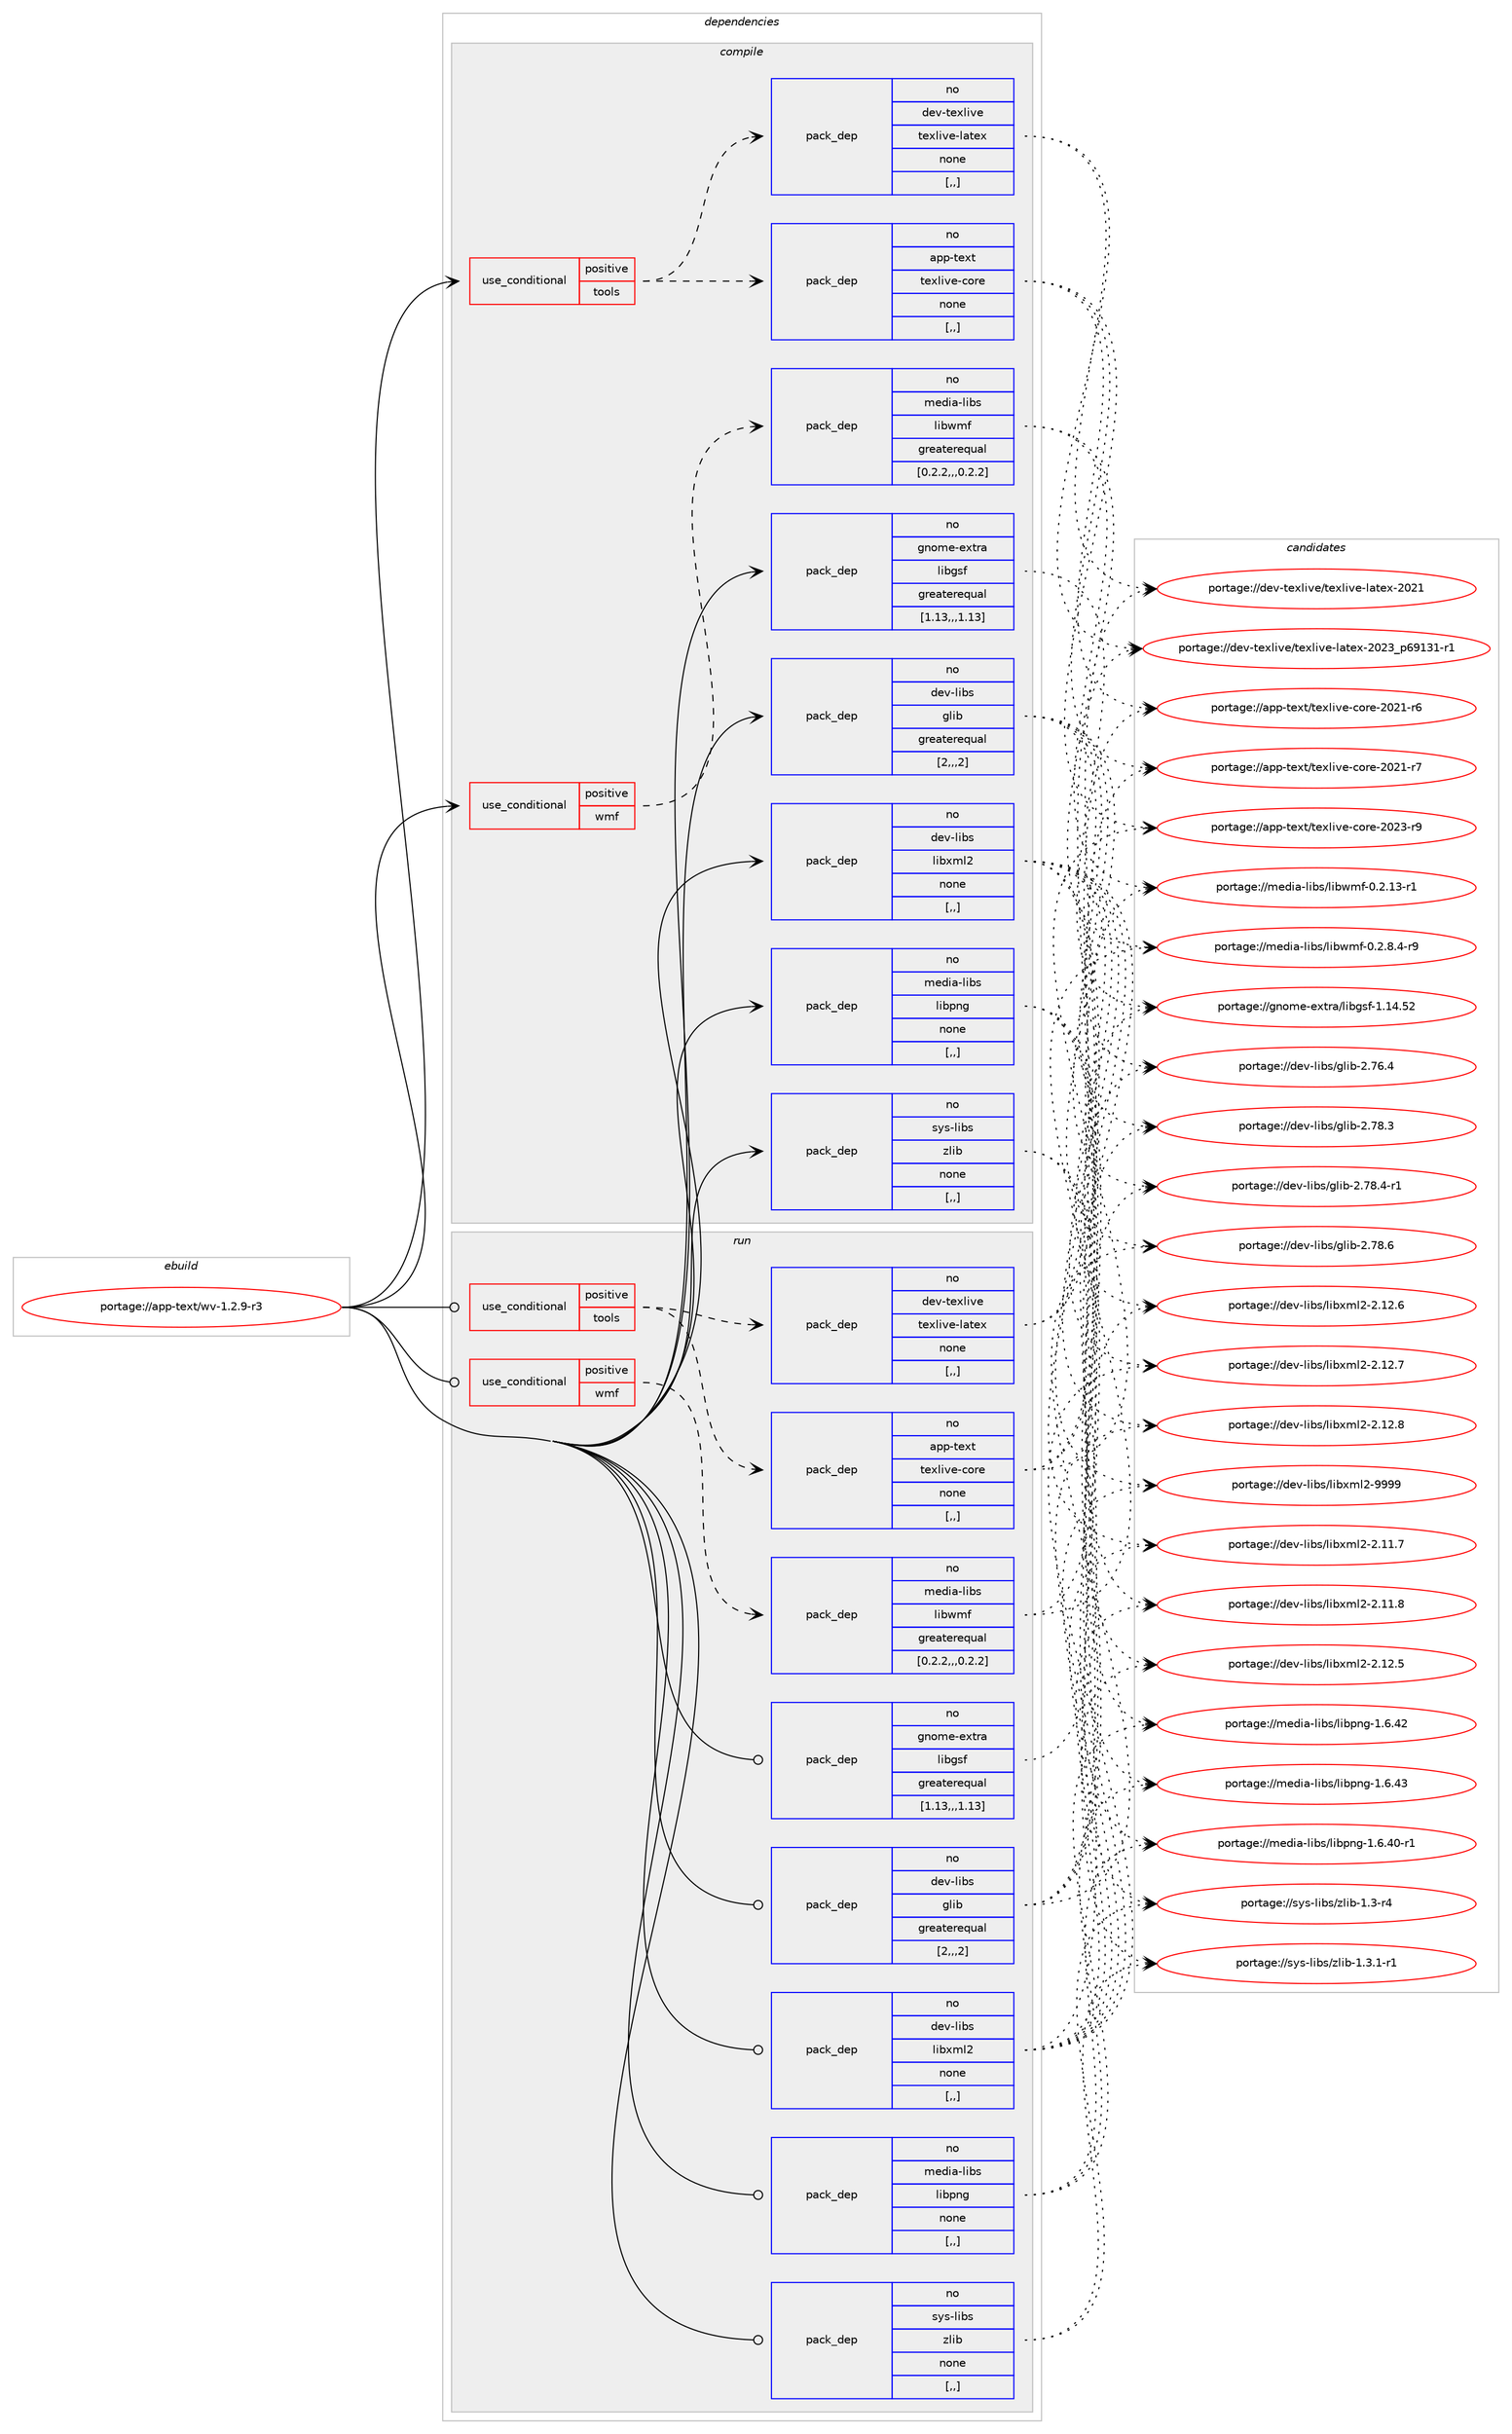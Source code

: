 digraph prolog {

# *************
# Graph options
# *************

newrank=true;
concentrate=true;
compound=true;
graph [rankdir=LR,fontname=Helvetica,fontsize=10,ranksep=1.5];#, ranksep=2.5, nodesep=0.2];
edge  [arrowhead=vee];
node  [fontname=Helvetica,fontsize=10];

# **********
# The ebuild
# **********

subgraph cluster_leftcol {
color=gray;
rank=same;
label=<<i>ebuild</i>>;
id [label="portage://app-text/wv-1.2.9-r3", color=red, width=4, href="../app-text/wv-1.2.9-r3.svg"];
}

# ****************
# The dependencies
# ****************

subgraph cluster_midcol {
color=gray;
label=<<i>dependencies</i>>;
subgraph cluster_compile {
fillcolor="#eeeeee";
style=filled;
label=<<i>compile</i>>;
subgraph cond15794 {
dependency58731 [label=<<TABLE BORDER="0" CELLBORDER="1" CELLSPACING="0" CELLPADDING="4"><TR><TD ROWSPAN="3" CELLPADDING="10">use_conditional</TD></TR><TR><TD>positive</TD></TR><TR><TD>tools</TD></TR></TABLE>>, shape=none, color=red];
subgraph pack42451 {
dependency58732 [label=<<TABLE BORDER="0" CELLBORDER="1" CELLSPACING="0" CELLPADDING="4" WIDTH="220"><TR><TD ROWSPAN="6" CELLPADDING="30">pack_dep</TD></TR><TR><TD WIDTH="110">no</TD></TR><TR><TD>app-text</TD></TR><TR><TD>texlive-core</TD></TR><TR><TD>none</TD></TR><TR><TD>[,,]</TD></TR></TABLE>>, shape=none, color=blue];
}
dependency58731:e -> dependency58732:w [weight=20,style="dashed",arrowhead="vee"];
subgraph pack42452 {
dependency58733 [label=<<TABLE BORDER="0" CELLBORDER="1" CELLSPACING="0" CELLPADDING="4" WIDTH="220"><TR><TD ROWSPAN="6" CELLPADDING="30">pack_dep</TD></TR><TR><TD WIDTH="110">no</TD></TR><TR><TD>dev-texlive</TD></TR><TR><TD>texlive-latex</TD></TR><TR><TD>none</TD></TR><TR><TD>[,,]</TD></TR></TABLE>>, shape=none, color=blue];
}
dependency58731:e -> dependency58733:w [weight=20,style="dashed",arrowhead="vee"];
}
id:e -> dependency58731:w [weight=20,style="solid",arrowhead="vee"];
subgraph cond15795 {
dependency58734 [label=<<TABLE BORDER="0" CELLBORDER="1" CELLSPACING="0" CELLPADDING="4"><TR><TD ROWSPAN="3" CELLPADDING="10">use_conditional</TD></TR><TR><TD>positive</TD></TR><TR><TD>wmf</TD></TR></TABLE>>, shape=none, color=red];
subgraph pack42453 {
dependency58735 [label=<<TABLE BORDER="0" CELLBORDER="1" CELLSPACING="0" CELLPADDING="4" WIDTH="220"><TR><TD ROWSPAN="6" CELLPADDING="30">pack_dep</TD></TR><TR><TD WIDTH="110">no</TD></TR><TR><TD>media-libs</TD></TR><TR><TD>libwmf</TD></TR><TR><TD>greaterequal</TD></TR><TR><TD>[0.2.2,,,0.2.2]</TD></TR></TABLE>>, shape=none, color=blue];
}
dependency58734:e -> dependency58735:w [weight=20,style="dashed",arrowhead="vee"];
}
id:e -> dependency58734:w [weight=20,style="solid",arrowhead="vee"];
subgraph pack42454 {
dependency58736 [label=<<TABLE BORDER="0" CELLBORDER="1" CELLSPACING="0" CELLPADDING="4" WIDTH="220"><TR><TD ROWSPAN="6" CELLPADDING="30">pack_dep</TD></TR><TR><TD WIDTH="110">no</TD></TR><TR><TD>dev-libs</TD></TR><TR><TD>glib</TD></TR><TR><TD>greaterequal</TD></TR><TR><TD>[2,,,2]</TD></TR></TABLE>>, shape=none, color=blue];
}
id:e -> dependency58736:w [weight=20,style="solid",arrowhead="vee"];
subgraph pack42455 {
dependency58737 [label=<<TABLE BORDER="0" CELLBORDER="1" CELLSPACING="0" CELLPADDING="4" WIDTH="220"><TR><TD ROWSPAN="6" CELLPADDING="30">pack_dep</TD></TR><TR><TD WIDTH="110">no</TD></TR><TR><TD>dev-libs</TD></TR><TR><TD>libxml2</TD></TR><TR><TD>none</TD></TR><TR><TD>[,,]</TD></TR></TABLE>>, shape=none, color=blue];
}
id:e -> dependency58737:w [weight=20,style="solid",arrowhead="vee"];
subgraph pack42456 {
dependency58738 [label=<<TABLE BORDER="0" CELLBORDER="1" CELLSPACING="0" CELLPADDING="4" WIDTH="220"><TR><TD ROWSPAN="6" CELLPADDING="30">pack_dep</TD></TR><TR><TD WIDTH="110">no</TD></TR><TR><TD>gnome-extra</TD></TR><TR><TD>libgsf</TD></TR><TR><TD>greaterequal</TD></TR><TR><TD>[1.13,,,1.13]</TD></TR></TABLE>>, shape=none, color=blue];
}
id:e -> dependency58738:w [weight=20,style="solid",arrowhead="vee"];
subgraph pack42457 {
dependency58739 [label=<<TABLE BORDER="0" CELLBORDER="1" CELLSPACING="0" CELLPADDING="4" WIDTH="220"><TR><TD ROWSPAN="6" CELLPADDING="30">pack_dep</TD></TR><TR><TD WIDTH="110">no</TD></TR><TR><TD>media-libs</TD></TR><TR><TD>libpng</TD></TR><TR><TD>none</TD></TR><TR><TD>[,,]</TD></TR></TABLE>>, shape=none, color=blue];
}
id:e -> dependency58739:w [weight=20,style="solid",arrowhead="vee"];
subgraph pack42458 {
dependency58740 [label=<<TABLE BORDER="0" CELLBORDER="1" CELLSPACING="0" CELLPADDING="4" WIDTH="220"><TR><TD ROWSPAN="6" CELLPADDING="30">pack_dep</TD></TR><TR><TD WIDTH="110">no</TD></TR><TR><TD>sys-libs</TD></TR><TR><TD>zlib</TD></TR><TR><TD>none</TD></TR><TR><TD>[,,]</TD></TR></TABLE>>, shape=none, color=blue];
}
id:e -> dependency58740:w [weight=20,style="solid",arrowhead="vee"];
}
subgraph cluster_compileandrun {
fillcolor="#eeeeee";
style=filled;
label=<<i>compile and run</i>>;
}
subgraph cluster_run {
fillcolor="#eeeeee";
style=filled;
label=<<i>run</i>>;
subgraph cond15796 {
dependency58741 [label=<<TABLE BORDER="0" CELLBORDER="1" CELLSPACING="0" CELLPADDING="4"><TR><TD ROWSPAN="3" CELLPADDING="10">use_conditional</TD></TR><TR><TD>positive</TD></TR><TR><TD>tools</TD></TR></TABLE>>, shape=none, color=red];
subgraph pack42459 {
dependency58742 [label=<<TABLE BORDER="0" CELLBORDER="1" CELLSPACING="0" CELLPADDING="4" WIDTH="220"><TR><TD ROWSPAN="6" CELLPADDING="30">pack_dep</TD></TR><TR><TD WIDTH="110">no</TD></TR><TR><TD>app-text</TD></TR><TR><TD>texlive-core</TD></TR><TR><TD>none</TD></TR><TR><TD>[,,]</TD></TR></TABLE>>, shape=none, color=blue];
}
dependency58741:e -> dependency58742:w [weight=20,style="dashed",arrowhead="vee"];
subgraph pack42460 {
dependency58743 [label=<<TABLE BORDER="0" CELLBORDER="1" CELLSPACING="0" CELLPADDING="4" WIDTH="220"><TR><TD ROWSPAN="6" CELLPADDING="30">pack_dep</TD></TR><TR><TD WIDTH="110">no</TD></TR><TR><TD>dev-texlive</TD></TR><TR><TD>texlive-latex</TD></TR><TR><TD>none</TD></TR><TR><TD>[,,]</TD></TR></TABLE>>, shape=none, color=blue];
}
dependency58741:e -> dependency58743:w [weight=20,style="dashed",arrowhead="vee"];
}
id:e -> dependency58741:w [weight=20,style="solid",arrowhead="odot"];
subgraph cond15797 {
dependency58744 [label=<<TABLE BORDER="0" CELLBORDER="1" CELLSPACING="0" CELLPADDING="4"><TR><TD ROWSPAN="3" CELLPADDING="10">use_conditional</TD></TR><TR><TD>positive</TD></TR><TR><TD>wmf</TD></TR></TABLE>>, shape=none, color=red];
subgraph pack42461 {
dependency58745 [label=<<TABLE BORDER="0" CELLBORDER="1" CELLSPACING="0" CELLPADDING="4" WIDTH="220"><TR><TD ROWSPAN="6" CELLPADDING="30">pack_dep</TD></TR><TR><TD WIDTH="110">no</TD></TR><TR><TD>media-libs</TD></TR><TR><TD>libwmf</TD></TR><TR><TD>greaterequal</TD></TR><TR><TD>[0.2.2,,,0.2.2]</TD></TR></TABLE>>, shape=none, color=blue];
}
dependency58744:e -> dependency58745:w [weight=20,style="dashed",arrowhead="vee"];
}
id:e -> dependency58744:w [weight=20,style="solid",arrowhead="odot"];
subgraph pack42462 {
dependency58746 [label=<<TABLE BORDER="0" CELLBORDER="1" CELLSPACING="0" CELLPADDING="4" WIDTH="220"><TR><TD ROWSPAN="6" CELLPADDING="30">pack_dep</TD></TR><TR><TD WIDTH="110">no</TD></TR><TR><TD>dev-libs</TD></TR><TR><TD>glib</TD></TR><TR><TD>greaterequal</TD></TR><TR><TD>[2,,,2]</TD></TR></TABLE>>, shape=none, color=blue];
}
id:e -> dependency58746:w [weight=20,style="solid",arrowhead="odot"];
subgraph pack42463 {
dependency58747 [label=<<TABLE BORDER="0" CELLBORDER="1" CELLSPACING="0" CELLPADDING="4" WIDTH="220"><TR><TD ROWSPAN="6" CELLPADDING="30">pack_dep</TD></TR><TR><TD WIDTH="110">no</TD></TR><TR><TD>dev-libs</TD></TR><TR><TD>libxml2</TD></TR><TR><TD>none</TD></TR><TR><TD>[,,]</TD></TR></TABLE>>, shape=none, color=blue];
}
id:e -> dependency58747:w [weight=20,style="solid",arrowhead="odot"];
subgraph pack42464 {
dependency58748 [label=<<TABLE BORDER="0" CELLBORDER="1" CELLSPACING="0" CELLPADDING="4" WIDTH="220"><TR><TD ROWSPAN="6" CELLPADDING="30">pack_dep</TD></TR><TR><TD WIDTH="110">no</TD></TR><TR><TD>gnome-extra</TD></TR><TR><TD>libgsf</TD></TR><TR><TD>greaterequal</TD></TR><TR><TD>[1.13,,,1.13]</TD></TR></TABLE>>, shape=none, color=blue];
}
id:e -> dependency58748:w [weight=20,style="solid",arrowhead="odot"];
subgraph pack42465 {
dependency58749 [label=<<TABLE BORDER="0" CELLBORDER="1" CELLSPACING="0" CELLPADDING="4" WIDTH="220"><TR><TD ROWSPAN="6" CELLPADDING="30">pack_dep</TD></TR><TR><TD WIDTH="110">no</TD></TR><TR><TD>media-libs</TD></TR><TR><TD>libpng</TD></TR><TR><TD>none</TD></TR><TR><TD>[,,]</TD></TR></TABLE>>, shape=none, color=blue];
}
id:e -> dependency58749:w [weight=20,style="solid",arrowhead="odot"];
subgraph pack42466 {
dependency58750 [label=<<TABLE BORDER="0" CELLBORDER="1" CELLSPACING="0" CELLPADDING="4" WIDTH="220"><TR><TD ROWSPAN="6" CELLPADDING="30">pack_dep</TD></TR><TR><TD WIDTH="110">no</TD></TR><TR><TD>sys-libs</TD></TR><TR><TD>zlib</TD></TR><TR><TD>none</TD></TR><TR><TD>[,,]</TD></TR></TABLE>>, shape=none, color=blue];
}
id:e -> dependency58750:w [weight=20,style="solid",arrowhead="odot"];
}
}

# **************
# The candidates
# **************

subgraph cluster_choices {
rank=same;
color=gray;
label=<<i>candidates</i>>;

subgraph choice42451 {
color=black;
nodesep=1;
choice971121124511610112011647116101120108105118101459911111410145504850494511454 [label="portage://app-text/texlive-core-2021-r6", color=red, width=4,href="../app-text/texlive-core-2021-r6.svg"];
choice971121124511610112011647116101120108105118101459911111410145504850494511455 [label="portage://app-text/texlive-core-2021-r7", color=red, width=4,href="../app-text/texlive-core-2021-r7.svg"];
choice971121124511610112011647116101120108105118101459911111410145504850514511457 [label="portage://app-text/texlive-core-2023-r9", color=red, width=4,href="../app-text/texlive-core-2023-r9.svg"];
dependency58732:e -> choice971121124511610112011647116101120108105118101459911111410145504850494511454:w [style=dotted,weight="100"];
dependency58732:e -> choice971121124511610112011647116101120108105118101459911111410145504850494511455:w [style=dotted,weight="100"];
dependency58732:e -> choice971121124511610112011647116101120108105118101459911111410145504850514511457:w [style=dotted,weight="100"];
}
subgraph choice42452 {
color=black;
nodesep=1;
choice100101118451161011201081051181014711610112010810511810145108971161011204550485049 [label="portage://dev-texlive/texlive-latex-2021", color=red, width=4,href="../dev-texlive/texlive-latex-2021.svg"];
choice1001011184511610112010810511810147116101120108105118101451089711610112045504850519511254574951494511449 [label="portage://dev-texlive/texlive-latex-2023_p69131-r1", color=red, width=4,href="../dev-texlive/texlive-latex-2023_p69131-r1.svg"];
dependency58733:e -> choice100101118451161011201081051181014711610112010810511810145108971161011204550485049:w [style=dotted,weight="100"];
dependency58733:e -> choice1001011184511610112010810511810147116101120108105118101451089711610112045504850519511254574951494511449:w [style=dotted,weight="100"];
}
subgraph choice42453 {
color=black;
nodesep=1;
choice1091011001059745108105981154710810598119109102454846504649514511449 [label="portage://media-libs/libwmf-0.2.13-r1", color=red, width=4,href="../media-libs/libwmf-0.2.13-r1.svg"];
choice109101100105974510810598115471081059811910910245484650465646524511457 [label="portage://media-libs/libwmf-0.2.8.4-r9", color=red, width=4,href="../media-libs/libwmf-0.2.8.4-r9.svg"];
dependency58735:e -> choice1091011001059745108105981154710810598119109102454846504649514511449:w [style=dotted,weight="100"];
dependency58735:e -> choice109101100105974510810598115471081059811910910245484650465646524511457:w [style=dotted,weight="100"];
}
subgraph choice42454 {
color=black;
nodesep=1;
choice1001011184510810598115471031081059845504655544652 [label="portage://dev-libs/glib-2.76.4", color=red, width=4,href="../dev-libs/glib-2.76.4.svg"];
choice1001011184510810598115471031081059845504655564651 [label="portage://dev-libs/glib-2.78.3", color=red, width=4,href="../dev-libs/glib-2.78.3.svg"];
choice10010111845108105981154710310810598455046555646524511449 [label="portage://dev-libs/glib-2.78.4-r1", color=red, width=4,href="../dev-libs/glib-2.78.4-r1.svg"];
choice1001011184510810598115471031081059845504655564654 [label="portage://dev-libs/glib-2.78.6", color=red, width=4,href="../dev-libs/glib-2.78.6.svg"];
dependency58736:e -> choice1001011184510810598115471031081059845504655544652:w [style=dotted,weight="100"];
dependency58736:e -> choice1001011184510810598115471031081059845504655564651:w [style=dotted,weight="100"];
dependency58736:e -> choice10010111845108105981154710310810598455046555646524511449:w [style=dotted,weight="100"];
dependency58736:e -> choice1001011184510810598115471031081059845504655564654:w [style=dotted,weight="100"];
}
subgraph choice42455 {
color=black;
nodesep=1;
choice100101118451081059811547108105981201091085045504649494655 [label="portage://dev-libs/libxml2-2.11.7", color=red, width=4,href="../dev-libs/libxml2-2.11.7.svg"];
choice100101118451081059811547108105981201091085045504649494656 [label="portage://dev-libs/libxml2-2.11.8", color=red, width=4,href="../dev-libs/libxml2-2.11.8.svg"];
choice100101118451081059811547108105981201091085045504649504653 [label="portage://dev-libs/libxml2-2.12.5", color=red, width=4,href="../dev-libs/libxml2-2.12.5.svg"];
choice100101118451081059811547108105981201091085045504649504654 [label="portage://dev-libs/libxml2-2.12.6", color=red, width=4,href="../dev-libs/libxml2-2.12.6.svg"];
choice100101118451081059811547108105981201091085045504649504655 [label="portage://dev-libs/libxml2-2.12.7", color=red, width=4,href="../dev-libs/libxml2-2.12.7.svg"];
choice100101118451081059811547108105981201091085045504649504656 [label="portage://dev-libs/libxml2-2.12.8", color=red, width=4,href="../dev-libs/libxml2-2.12.8.svg"];
choice10010111845108105981154710810598120109108504557575757 [label="portage://dev-libs/libxml2-9999", color=red, width=4,href="../dev-libs/libxml2-9999.svg"];
dependency58737:e -> choice100101118451081059811547108105981201091085045504649494655:w [style=dotted,weight="100"];
dependency58737:e -> choice100101118451081059811547108105981201091085045504649494656:w [style=dotted,weight="100"];
dependency58737:e -> choice100101118451081059811547108105981201091085045504649504653:w [style=dotted,weight="100"];
dependency58737:e -> choice100101118451081059811547108105981201091085045504649504654:w [style=dotted,weight="100"];
dependency58737:e -> choice100101118451081059811547108105981201091085045504649504655:w [style=dotted,weight="100"];
dependency58737:e -> choice100101118451081059811547108105981201091085045504649504656:w [style=dotted,weight="100"];
dependency58737:e -> choice10010111845108105981154710810598120109108504557575757:w [style=dotted,weight="100"];
}
subgraph choice42456 {
color=black;
nodesep=1;
choice103110111109101451011201161149747108105981031151024549464952465350 [label="portage://gnome-extra/libgsf-1.14.52", color=red, width=4,href="../gnome-extra/libgsf-1.14.52.svg"];
dependency58738:e -> choice103110111109101451011201161149747108105981031151024549464952465350:w [style=dotted,weight="100"];
}
subgraph choice42457 {
color=black;
nodesep=1;
choice1091011001059745108105981154710810598112110103454946544652484511449 [label="portage://media-libs/libpng-1.6.40-r1", color=red, width=4,href="../media-libs/libpng-1.6.40-r1.svg"];
choice109101100105974510810598115471081059811211010345494654465250 [label="portage://media-libs/libpng-1.6.42", color=red, width=4,href="../media-libs/libpng-1.6.42.svg"];
choice109101100105974510810598115471081059811211010345494654465251 [label="portage://media-libs/libpng-1.6.43", color=red, width=4,href="../media-libs/libpng-1.6.43.svg"];
dependency58739:e -> choice1091011001059745108105981154710810598112110103454946544652484511449:w [style=dotted,weight="100"];
dependency58739:e -> choice109101100105974510810598115471081059811211010345494654465250:w [style=dotted,weight="100"];
dependency58739:e -> choice109101100105974510810598115471081059811211010345494654465251:w [style=dotted,weight="100"];
}
subgraph choice42458 {
color=black;
nodesep=1;
choice11512111545108105981154712210810598454946514511452 [label="portage://sys-libs/zlib-1.3-r4", color=red, width=4,href="../sys-libs/zlib-1.3-r4.svg"];
choice115121115451081059811547122108105984549465146494511449 [label="portage://sys-libs/zlib-1.3.1-r1", color=red, width=4,href="../sys-libs/zlib-1.3.1-r1.svg"];
dependency58740:e -> choice11512111545108105981154712210810598454946514511452:w [style=dotted,weight="100"];
dependency58740:e -> choice115121115451081059811547122108105984549465146494511449:w [style=dotted,weight="100"];
}
subgraph choice42459 {
color=black;
nodesep=1;
choice971121124511610112011647116101120108105118101459911111410145504850494511454 [label="portage://app-text/texlive-core-2021-r6", color=red, width=4,href="../app-text/texlive-core-2021-r6.svg"];
choice971121124511610112011647116101120108105118101459911111410145504850494511455 [label="portage://app-text/texlive-core-2021-r7", color=red, width=4,href="../app-text/texlive-core-2021-r7.svg"];
choice971121124511610112011647116101120108105118101459911111410145504850514511457 [label="portage://app-text/texlive-core-2023-r9", color=red, width=4,href="../app-text/texlive-core-2023-r9.svg"];
dependency58742:e -> choice971121124511610112011647116101120108105118101459911111410145504850494511454:w [style=dotted,weight="100"];
dependency58742:e -> choice971121124511610112011647116101120108105118101459911111410145504850494511455:w [style=dotted,weight="100"];
dependency58742:e -> choice971121124511610112011647116101120108105118101459911111410145504850514511457:w [style=dotted,weight="100"];
}
subgraph choice42460 {
color=black;
nodesep=1;
choice100101118451161011201081051181014711610112010810511810145108971161011204550485049 [label="portage://dev-texlive/texlive-latex-2021", color=red, width=4,href="../dev-texlive/texlive-latex-2021.svg"];
choice1001011184511610112010810511810147116101120108105118101451089711610112045504850519511254574951494511449 [label="portage://dev-texlive/texlive-latex-2023_p69131-r1", color=red, width=4,href="../dev-texlive/texlive-latex-2023_p69131-r1.svg"];
dependency58743:e -> choice100101118451161011201081051181014711610112010810511810145108971161011204550485049:w [style=dotted,weight="100"];
dependency58743:e -> choice1001011184511610112010810511810147116101120108105118101451089711610112045504850519511254574951494511449:w [style=dotted,weight="100"];
}
subgraph choice42461 {
color=black;
nodesep=1;
choice1091011001059745108105981154710810598119109102454846504649514511449 [label="portage://media-libs/libwmf-0.2.13-r1", color=red, width=4,href="../media-libs/libwmf-0.2.13-r1.svg"];
choice109101100105974510810598115471081059811910910245484650465646524511457 [label="portage://media-libs/libwmf-0.2.8.4-r9", color=red, width=4,href="../media-libs/libwmf-0.2.8.4-r9.svg"];
dependency58745:e -> choice1091011001059745108105981154710810598119109102454846504649514511449:w [style=dotted,weight="100"];
dependency58745:e -> choice109101100105974510810598115471081059811910910245484650465646524511457:w [style=dotted,weight="100"];
}
subgraph choice42462 {
color=black;
nodesep=1;
choice1001011184510810598115471031081059845504655544652 [label="portage://dev-libs/glib-2.76.4", color=red, width=4,href="../dev-libs/glib-2.76.4.svg"];
choice1001011184510810598115471031081059845504655564651 [label="portage://dev-libs/glib-2.78.3", color=red, width=4,href="../dev-libs/glib-2.78.3.svg"];
choice10010111845108105981154710310810598455046555646524511449 [label="portage://dev-libs/glib-2.78.4-r1", color=red, width=4,href="../dev-libs/glib-2.78.4-r1.svg"];
choice1001011184510810598115471031081059845504655564654 [label="portage://dev-libs/glib-2.78.6", color=red, width=4,href="../dev-libs/glib-2.78.6.svg"];
dependency58746:e -> choice1001011184510810598115471031081059845504655544652:w [style=dotted,weight="100"];
dependency58746:e -> choice1001011184510810598115471031081059845504655564651:w [style=dotted,weight="100"];
dependency58746:e -> choice10010111845108105981154710310810598455046555646524511449:w [style=dotted,weight="100"];
dependency58746:e -> choice1001011184510810598115471031081059845504655564654:w [style=dotted,weight="100"];
}
subgraph choice42463 {
color=black;
nodesep=1;
choice100101118451081059811547108105981201091085045504649494655 [label="portage://dev-libs/libxml2-2.11.7", color=red, width=4,href="../dev-libs/libxml2-2.11.7.svg"];
choice100101118451081059811547108105981201091085045504649494656 [label="portage://dev-libs/libxml2-2.11.8", color=red, width=4,href="../dev-libs/libxml2-2.11.8.svg"];
choice100101118451081059811547108105981201091085045504649504653 [label="portage://dev-libs/libxml2-2.12.5", color=red, width=4,href="../dev-libs/libxml2-2.12.5.svg"];
choice100101118451081059811547108105981201091085045504649504654 [label="portage://dev-libs/libxml2-2.12.6", color=red, width=4,href="../dev-libs/libxml2-2.12.6.svg"];
choice100101118451081059811547108105981201091085045504649504655 [label="portage://dev-libs/libxml2-2.12.7", color=red, width=4,href="../dev-libs/libxml2-2.12.7.svg"];
choice100101118451081059811547108105981201091085045504649504656 [label="portage://dev-libs/libxml2-2.12.8", color=red, width=4,href="../dev-libs/libxml2-2.12.8.svg"];
choice10010111845108105981154710810598120109108504557575757 [label="portage://dev-libs/libxml2-9999", color=red, width=4,href="../dev-libs/libxml2-9999.svg"];
dependency58747:e -> choice100101118451081059811547108105981201091085045504649494655:w [style=dotted,weight="100"];
dependency58747:e -> choice100101118451081059811547108105981201091085045504649494656:w [style=dotted,weight="100"];
dependency58747:e -> choice100101118451081059811547108105981201091085045504649504653:w [style=dotted,weight="100"];
dependency58747:e -> choice100101118451081059811547108105981201091085045504649504654:w [style=dotted,weight="100"];
dependency58747:e -> choice100101118451081059811547108105981201091085045504649504655:w [style=dotted,weight="100"];
dependency58747:e -> choice100101118451081059811547108105981201091085045504649504656:w [style=dotted,weight="100"];
dependency58747:e -> choice10010111845108105981154710810598120109108504557575757:w [style=dotted,weight="100"];
}
subgraph choice42464 {
color=black;
nodesep=1;
choice103110111109101451011201161149747108105981031151024549464952465350 [label="portage://gnome-extra/libgsf-1.14.52", color=red, width=4,href="../gnome-extra/libgsf-1.14.52.svg"];
dependency58748:e -> choice103110111109101451011201161149747108105981031151024549464952465350:w [style=dotted,weight="100"];
}
subgraph choice42465 {
color=black;
nodesep=1;
choice1091011001059745108105981154710810598112110103454946544652484511449 [label="portage://media-libs/libpng-1.6.40-r1", color=red, width=4,href="../media-libs/libpng-1.6.40-r1.svg"];
choice109101100105974510810598115471081059811211010345494654465250 [label="portage://media-libs/libpng-1.6.42", color=red, width=4,href="../media-libs/libpng-1.6.42.svg"];
choice109101100105974510810598115471081059811211010345494654465251 [label="portage://media-libs/libpng-1.6.43", color=red, width=4,href="../media-libs/libpng-1.6.43.svg"];
dependency58749:e -> choice1091011001059745108105981154710810598112110103454946544652484511449:w [style=dotted,weight="100"];
dependency58749:e -> choice109101100105974510810598115471081059811211010345494654465250:w [style=dotted,weight="100"];
dependency58749:e -> choice109101100105974510810598115471081059811211010345494654465251:w [style=dotted,weight="100"];
}
subgraph choice42466 {
color=black;
nodesep=1;
choice11512111545108105981154712210810598454946514511452 [label="portage://sys-libs/zlib-1.3-r4", color=red, width=4,href="../sys-libs/zlib-1.3-r4.svg"];
choice115121115451081059811547122108105984549465146494511449 [label="portage://sys-libs/zlib-1.3.1-r1", color=red, width=4,href="../sys-libs/zlib-1.3.1-r1.svg"];
dependency58750:e -> choice11512111545108105981154712210810598454946514511452:w [style=dotted,weight="100"];
dependency58750:e -> choice115121115451081059811547122108105984549465146494511449:w [style=dotted,weight="100"];
}
}

}
